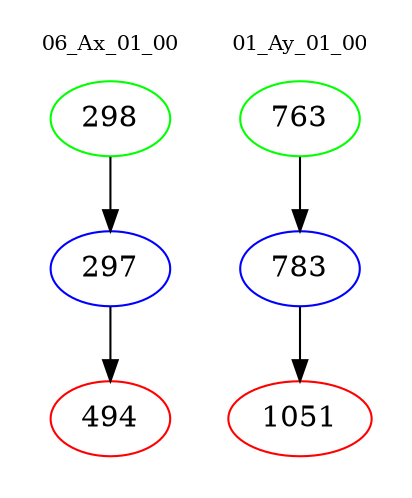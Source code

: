 digraph{
subgraph cluster_0 {
color = white
label = "06_Ax_01_00";
fontsize=10;
T0_298 [label="298", color="green"]
T0_298 -> T0_297 [color="black"]
T0_297 [label="297", color="blue"]
T0_297 -> T0_494 [color="black"]
T0_494 [label="494", color="red"]
}
subgraph cluster_1 {
color = white
label = "01_Ay_01_00";
fontsize=10;
T1_763 [label="763", color="green"]
T1_763 -> T1_783 [color="black"]
T1_783 [label="783", color="blue"]
T1_783 -> T1_1051 [color="black"]
T1_1051 [label="1051", color="red"]
}
}
